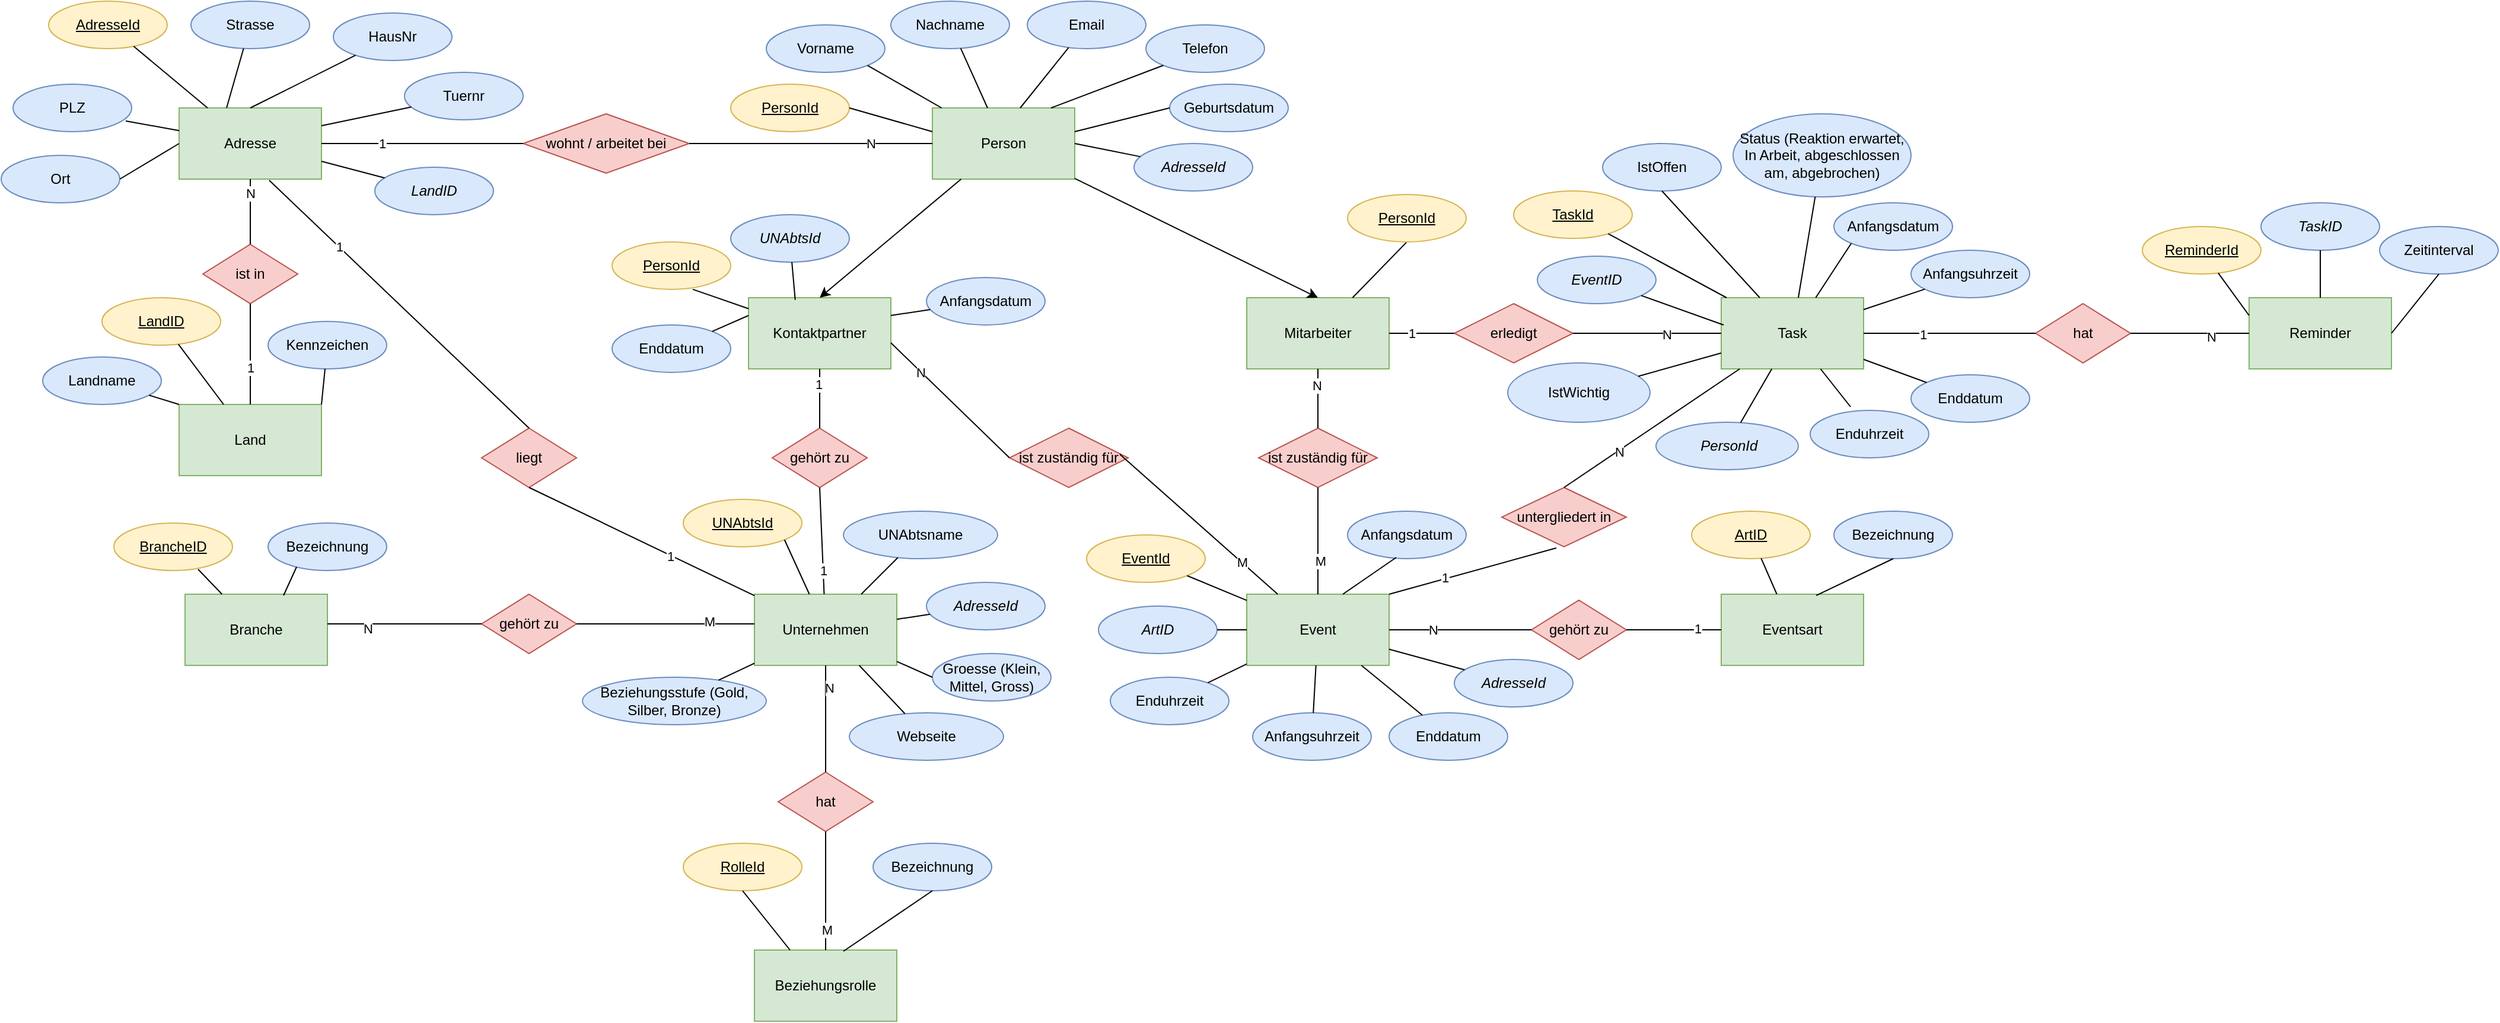 <mxfile version="17.1.3" type="github">
  <diagram id="R2lEEEUBdFMjLlhIrx00" name="Page-1">
    <mxGraphModel dx="3694" dy="1524" grid="1" gridSize="10" guides="1" tooltips="1" connect="1" arrows="1" fold="1" page="1" pageScale="1" pageWidth="850" pageHeight="1100" math="0" shadow="0" extFonts="Permanent Marker^https://fonts.googleapis.com/css?family=Permanent+Marker">
      <root>
        <mxCell id="0" />
        <mxCell id="1" parent="0" />
        <mxCell id="7nVZIDCWMMlRfdBkHSqP-1" value="Person" style="rounded=0;whiteSpace=wrap;html=1;fillColor=#d5e8d4;strokeColor=#82b366;" parent="1" vertex="1">
          <mxGeometry x="360" y="110" width="120" height="60" as="geometry" />
        </mxCell>
        <mxCell id="7nVZIDCWMMlRfdBkHSqP-2" value="Mitarbeiter" style="rounded=0;whiteSpace=wrap;html=1;fillColor=#d5e8d4;strokeColor=#82b366;" parent="1" vertex="1">
          <mxGeometry x="625" y="270" width="120" height="60" as="geometry" />
        </mxCell>
        <mxCell id="7nVZIDCWMMlRfdBkHSqP-3" value="Unternehmen" style="rounded=0;whiteSpace=wrap;html=1;fillColor=#d5e8d4;strokeColor=#82b366;" parent="1" vertex="1">
          <mxGeometry x="210" y="520" width="120" height="60" as="geometry" />
        </mxCell>
        <mxCell id="7nVZIDCWMMlRfdBkHSqP-4" value="Kontaktpartner" style="rounded=0;whiteSpace=wrap;html=1;fillColor=#d5e8d4;strokeColor=#82b366;" parent="1" vertex="1">
          <mxGeometry x="205" y="270" width="120" height="60" as="geometry" />
        </mxCell>
        <mxCell id="7nVZIDCWMMlRfdBkHSqP-6" value="Adresse" style="whiteSpace=wrap;html=1;fillColor=#d5e8d4;strokeColor=#82b366;" parent="1" vertex="1">
          <mxGeometry x="-275" y="110" width="120" height="60" as="geometry" />
        </mxCell>
        <mxCell id="7nVZIDCWMMlRfdBkHSqP-7" value="Land" style="whiteSpace=wrap;html=1;fillColor=#d5e8d4;strokeColor=#82b366;" parent="1" vertex="1">
          <mxGeometry x="-275" y="360" width="120" height="60" as="geometry" />
        </mxCell>
        <mxCell id="7nVZIDCWMMlRfdBkHSqP-8" value="Branche" style="whiteSpace=wrap;html=1;fillColor=#d5e8d4;strokeColor=#82b366;" parent="1" vertex="1">
          <mxGeometry x="-270" y="520" width="120" height="60" as="geometry" />
        </mxCell>
        <mxCell id="7nVZIDCWMMlRfdBkHSqP-10" value="Event" style="whiteSpace=wrap;html=1;fillColor=#d5e8d4;strokeColor=#82b366;" parent="1" vertex="1">
          <mxGeometry x="625" y="520" width="120" height="60" as="geometry" />
        </mxCell>
        <mxCell id="7nVZIDCWMMlRfdBkHSqP-11" value="Eventsart" style="whiteSpace=wrap;html=1;fillColor=#d5e8d4;strokeColor=#82b366;" parent="1" vertex="1">
          <mxGeometry x="1025" y="520" width="120" height="60" as="geometry" />
        </mxCell>
        <mxCell id="jdG1x0XjEvYxExtjP3In-1" value="&lt;u&gt;PersonId&lt;/u&gt;" style="ellipse;whiteSpace=wrap;html=1;fillColor=#fff2cc;strokeColor=#d6b656;" parent="1" vertex="1">
          <mxGeometry x="190" y="90" width="100" height="40" as="geometry" />
        </mxCell>
        <mxCell id="jdG1x0XjEvYxExtjP3In-2" value="Vorname" style="ellipse;whiteSpace=wrap;html=1;fillColor=#dae8fc;strokeColor=#6c8ebf;" parent="1" vertex="1">
          <mxGeometry x="220" y="40" width="100" height="40" as="geometry" />
        </mxCell>
        <mxCell id="jdG1x0XjEvYxExtjP3In-3" value="Nachname" style="ellipse;whiteSpace=wrap;html=1;fillColor=#dae8fc;strokeColor=#6c8ebf;" parent="1" vertex="1">
          <mxGeometry x="325" y="20" width="100" height="40" as="geometry" />
        </mxCell>
        <mxCell id="jdG1x0XjEvYxExtjP3In-6" value="&lt;u&gt;PersonId&lt;/u&gt;" style="ellipse;whiteSpace=wrap;html=1;fillColor=#fff2cc;strokeColor=#d6b656;" parent="1" vertex="1">
          <mxGeometry x="90" y="222.94" width="100" height="40" as="geometry" />
        </mxCell>
        <mxCell id="jdG1x0XjEvYxExtjP3In-7" value="Email" style="ellipse;whiteSpace=wrap;html=1;fillColor=#dae8fc;strokeColor=#6c8ebf;" parent="1" vertex="1">
          <mxGeometry x="440" y="20" width="100" height="40" as="geometry" />
        </mxCell>
        <mxCell id="jdG1x0XjEvYxExtjP3In-8" value="Telefon" style="ellipse;whiteSpace=wrap;html=1;fillColor=#dae8fc;strokeColor=#6c8ebf;" parent="1" vertex="1">
          <mxGeometry x="540" y="40" width="100" height="40" as="geometry" />
        </mxCell>
        <mxCell id="jdG1x0XjEvYxExtjP3In-9" value="Geburtsdatum" style="ellipse;whiteSpace=wrap;html=1;fillColor=#dae8fc;strokeColor=#6c8ebf;" parent="1" vertex="1">
          <mxGeometry x="560" y="90" width="100" height="40" as="geometry" />
        </mxCell>
        <mxCell id="jdG1x0XjEvYxExtjP3In-10" value="&lt;i&gt;AdresseId&lt;/i&gt;" style="ellipse;whiteSpace=wrap;html=1;fillColor=#dae8fc;strokeColor=#6c8ebf;" parent="1" vertex="1">
          <mxGeometry x="530" y="140" width="100" height="40" as="geometry" />
        </mxCell>
        <mxCell id="jdG1x0XjEvYxExtjP3In-12" value="" style="endArrow=none;html=1;rounded=0;exitX=1;exitY=0.5;exitDx=0;exitDy=0;" parent="1" source="jdG1x0XjEvYxExtjP3In-1" edge="1">
          <mxGeometry width="50" height="50" relative="1" as="geometry">
            <mxPoint x="800" y="420" as="sourcePoint" />
            <mxPoint x="360" y="130" as="targetPoint" />
          </mxGeometry>
        </mxCell>
        <mxCell id="jdG1x0XjEvYxExtjP3In-13" value="" style="endArrow=none;html=1;rounded=0;exitX=1;exitY=1;exitDx=0;exitDy=0;" parent="1" source="jdG1x0XjEvYxExtjP3In-2" target="7nVZIDCWMMlRfdBkHSqP-1" edge="1">
          <mxGeometry width="50" height="50" relative="1" as="geometry">
            <mxPoint x="300" y="120" as="sourcePoint" />
            <mxPoint x="370" y="140" as="targetPoint" />
          </mxGeometry>
        </mxCell>
        <mxCell id="jdG1x0XjEvYxExtjP3In-14" value="" style="endArrow=none;html=1;rounded=0;" parent="1" source="jdG1x0XjEvYxExtjP3In-3" target="7nVZIDCWMMlRfdBkHSqP-1" edge="1">
          <mxGeometry width="50" height="50" relative="1" as="geometry">
            <mxPoint x="310" y="130" as="sourcePoint" />
            <mxPoint x="380" y="150" as="targetPoint" />
          </mxGeometry>
        </mxCell>
        <mxCell id="jdG1x0XjEvYxExtjP3In-15" value="" style="endArrow=none;html=1;rounded=0;entryX=0.617;entryY=0;entryDx=0;entryDy=0;entryPerimeter=0;" parent="1" source="jdG1x0XjEvYxExtjP3In-7" target="7nVZIDCWMMlRfdBkHSqP-1" edge="1">
          <mxGeometry width="50" height="50" relative="1" as="geometry">
            <mxPoint x="320" y="140" as="sourcePoint" />
            <mxPoint x="430" y="120" as="targetPoint" />
          </mxGeometry>
        </mxCell>
        <mxCell id="jdG1x0XjEvYxExtjP3In-16" value="" style="endArrow=none;html=1;rounded=0;entryX=0;entryY=1;entryDx=0;entryDy=0;" parent="1" target="jdG1x0XjEvYxExtjP3In-8" edge="1">
          <mxGeometry width="50" height="50" relative="1" as="geometry">
            <mxPoint x="460" y="110" as="sourcePoint" />
            <mxPoint x="400" y="170" as="targetPoint" />
          </mxGeometry>
        </mxCell>
        <mxCell id="jdG1x0XjEvYxExtjP3In-17" value="" style="endArrow=none;html=1;rounded=0;entryX=0;entryY=0.5;entryDx=0;entryDy=0;" parent="1" target="jdG1x0XjEvYxExtjP3In-9" edge="1">
          <mxGeometry width="50" height="50" relative="1" as="geometry">
            <mxPoint x="480" y="130" as="sourcePoint" />
            <mxPoint x="410" y="180" as="targetPoint" />
          </mxGeometry>
        </mxCell>
        <mxCell id="jdG1x0XjEvYxExtjP3In-18" value="&lt;u&gt;AdresseId&lt;/u&gt;" style="ellipse;whiteSpace=wrap;html=1;fillColor=#fff2cc;strokeColor=#d6b656;" parent="1" vertex="1">
          <mxGeometry x="-385" y="20" width="100" height="40" as="geometry" />
        </mxCell>
        <mxCell id="jdG1x0XjEvYxExtjP3In-19" value="Strasse" style="ellipse;whiteSpace=wrap;html=1;fillColor=#dae8fc;strokeColor=#6c8ebf;" parent="1" vertex="1">
          <mxGeometry x="-265" y="20" width="100" height="40" as="geometry" />
        </mxCell>
        <mxCell id="jdG1x0XjEvYxExtjP3In-20" value="HausNr" style="ellipse;whiteSpace=wrap;html=1;fillColor=#dae8fc;strokeColor=#6c8ebf;" parent="1" vertex="1">
          <mxGeometry x="-145" y="30" width="100" height="40" as="geometry" />
        </mxCell>
        <mxCell id="jdG1x0XjEvYxExtjP3In-21" value="Tuernr" style="ellipse;whiteSpace=wrap;html=1;fillColor=#dae8fc;strokeColor=#6c8ebf;" parent="1" vertex="1">
          <mxGeometry x="-85" y="80" width="100" height="40" as="geometry" />
        </mxCell>
        <mxCell id="jdG1x0XjEvYxExtjP3In-22" value="PLZ" style="ellipse;whiteSpace=wrap;html=1;fillColor=#dae8fc;strokeColor=#6c8ebf;" parent="1" vertex="1">
          <mxGeometry x="-415" y="90" width="100" height="40" as="geometry" />
        </mxCell>
        <mxCell id="jdG1x0XjEvYxExtjP3In-23" value="Ort" style="ellipse;whiteSpace=wrap;html=1;fillColor=#dae8fc;strokeColor=#6c8ebf;" parent="1" vertex="1">
          <mxGeometry x="-425" y="150" width="100" height="40" as="geometry" />
        </mxCell>
        <mxCell id="jdG1x0XjEvYxExtjP3In-24" value="&lt;i&gt;LandID&lt;/i&gt;" style="ellipse;whiteSpace=wrap;html=1;fillColor=#dae8fc;strokeColor=#6c8ebf;" parent="1" vertex="1">
          <mxGeometry x="-110" y="160" width="100" height="40" as="geometry" />
        </mxCell>
        <mxCell id="jdG1x0XjEvYxExtjP3In-28" value="" style="endArrow=none;html=1;rounded=0;" parent="1" source="7nVZIDCWMMlRfdBkHSqP-6" target="jdG1x0XjEvYxExtjP3In-18" edge="1">
          <mxGeometry width="50" height="50" relative="1" as="geometry">
            <mxPoint x="-635" y="140" as="sourcePoint" />
            <mxPoint x="-525" y="120" as="targetPoint" />
          </mxGeometry>
        </mxCell>
        <mxCell id="jdG1x0XjEvYxExtjP3In-29" value="" style="endArrow=none;html=1;rounded=0;" parent="1" target="jdG1x0XjEvYxExtjP3In-19" edge="1">
          <mxGeometry width="50" height="50" relative="1" as="geometry">
            <mxPoint x="-235" y="110" as="sourcePoint" />
            <mxPoint x="-303.363" y="68.03" as="targetPoint" />
          </mxGeometry>
        </mxCell>
        <mxCell id="jdG1x0XjEvYxExtjP3In-30" value="" style="endArrow=none;html=1;rounded=0;exitX=0.5;exitY=0;exitDx=0;exitDy=0;" parent="1" source="7nVZIDCWMMlRfdBkHSqP-6" target="jdG1x0XjEvYxExtjP3In-20" edge="1">
          <mxGeometry width="50" height="50" relative="1" as="geometry">
            <mxPoint x="-231" y="130" as="sourcePoint" />
            <mxPoint x="-293.363" y="78.03" as="targetPoint" />
          </mxGeometry>
        </mxCell>
        <mxCell id="jdG1x0XjEvYxExtjP3In-31" value="" style="endArrow=none;html=1;rounded=0;exitX=1;exitY=0.25;exitDx=0;exitDy=0;" parent="1" source="7nVZIDCWMMlRfdBkHSqP-6" target="jdG1x0XjEvYxExtjP3In-21" edge="1">
          <mxGeometry width="50" height="50" relative="1" as="geometry">
            <mxPoint x="-221" y="140" as="sourcePoint" />
            <mxPoint x="-283.363" y="88.03" as="targetPoint" />
          </mxGeometry>
        </mxCell>
        <mxCell id="jdG1x0XjEvYxExtjP3In-32" value="" style="endArrow=none;html=1;rounded=0;entryX=1;entryY=0.75;entryDx=0;entryDy=0;" parent="1" source="jdG1x0XjEvYxExtjP3In-24" target="7nVZIDCWMMlRfdBkHSqP-6" edge="1">
          <mxGeometry width="50" height="50" relative="1" as="geometry">
            <mxPoint x="-211" y="150" as="sourcePoint" />
            <mxPoint x="-273.363" y="98.03" as="targetPoint" />
          </mxGeometry>
        </mxCell>
        <mxCell id="jdG1x0XjEvYxExtjP3In-33" value="" style="endArrow=none;html=1;rounded=0;exitX=0.95;exitY=0.775;exitDx=0;exitDy=0;exitPerimeter=0;" parent="1" source="jdG1x0XjEvYxExtjP3In-22" target="7nVZIDCWMMlRfdBkHSqP-6" edge="1">
          <mxGeometry width="50" height="50" relative="1" as="geometry">
            <mxPoint x="-201" y="160" as="sourcePoint" />
            <mxPoint x="-263.363" y="108.03" as="targetPoint" />
          </mxGeometry>
        </mxCell>
        <mxCell id="jdG1x0XjEvYxExtjP3In-34" value="" style="endArrow=none;html=1;rounded=0;exitX=1;exitY=0.5;exitDx=0;exitDy=0;entryX=0;entryY=0.5;entryDx=0;entryDy=0;" parent="1" source="jdG1x0XjEvYxExtjP3In-23" target="7nVZIDCWMMlRfdBkHSqP-6" edge="1">
          <mxGeometry width="50" height="50" relative="1" as="geometry">
            <mxPoint x="-191" y="170" as="sourcePoint" />
            <mxPoint x="-253.363" y="118.03" as="targetPoint" />
          </mxGeometry>
        </mxCell>
        <mxCell id="jdG1x0XjEvYxExtjP3In-37" value="" style="endArrow=none;html=1;rounded=0;entryX=0.5;entryY=1;entryDx=0;entryDy=0;" parent="1" source="7nVZIDCWMMlRfdBkHSqP-2" edge="1" target="jdG1x0XjEvYxExtjP3In-76">
          <mxGeometry width="50" height="50" relative="1" as="geometry">
            <mxPoint x="765" y="300" as="sourcePoint" />
            <mxPoint x="740.355" y="214.142" as="targetPoint" />
          </mxGeometry>
        </mxCell>
        <mxCell id="jdG1x0XjEvYxExtjP3In-38" value="" style="endArrow=none;html=1;rounded=0;entryX=0.68;entryY=1;entryDx=0;entryDy=0;entryPerimeter=0;" parent="1" source="7nVZIDCWMMlRfdBkHSqP-4" target="jdG1x0XjEvYxExtjP3In-6" edge="1">
          <mxGeometry width="50" height="50" relative="1" as="geometry">
            <mxPoint x="265" y="308.92" as="sourcePoint" />
            <mxPoint x="202.637" y="256.95" as="targetPoint" />
            <Array as="points" />
          </mxGeometry>
        </mxCell>
        <mxCell id="jdG1x0XjEvYxExtjP3In-39" value="" style="endArrow=none;html=1;rounded=0;exitX=1;exitY=0.5;exitDx=0;exitDy=0;" parent="1" source="7nVZIDCWMMlRfdBkHSqP-1" target="jdG1x0XjEvYxExtjP3In-10" edge="1">
          <mxGeometry width="50" height="50" relative="1" as="geometry">
            <mxPoint x="671.18" y="290" as="sourcePoint" />
            <mxPoint x="608.817" y="238.03" as="targetPoint" />
          </mxGeometry>
        </mxCell>
        <mxCell id="jdG1x0XjEvYxExtjP3In-40" value="&lt;u&gt;LandID&lt;/u&gt;" style="ellipse;whiteSpace=wrap;html=1;fillColor=#fff2cc;strokeColor=#d6b656;" parent="1" vertex="1">
          <mxGeometry x="-340" y="270" width="100" height="40" as="geometry" />
        </mxCell>
        <mxCell id="jdG1x0XjEvYxExtjP3In-41" value="Landname" style="ellipse;whiteSpace=wrap;html=1;fillColor=#dae8fc;strokeColor=#6c8ebf;" parent="1" vertex="1">
          <mxGeometry x="-390" y="320" width="100" height="40" as="geometry" />
        </mxCell>
        <mxCell id="jdG1x0XjEvYxExtjP3In-42" value="Kennzeichen" style="ellipse;whiteSpace=wrap;html=1;fillColor=#dae8fc;strokeColor=#6c8ebf;" parent="1" vertex="1">
          <mxGeometry x="-200" y="290" width="100" height="40" as="geometry" />
        </mxCell>
        <mxCell id="jdG1x0XjEvYxExtjP3In-43" value="&lt;u&gt;BrancheID&lt;/u&gt;" style="ellipse;whiteSpace=wrap;html=1;fillColor=#fff2cc;strokeColor=#d6b656;" parent="1" vertex="1">
          <mxGeometry x="-330" y="460" width="100" height="40" as="geometry" />
        </mxCell>
        <mxCell id="jdG1x0XjEvYxExtjP3In-44" value="Bezeichnung" style="ellipse;whiteSpace=wrap;html=1;fillColor=#dae8fc;strokeColor=#6c8ebf;" parent="1" vertex="1">
          <mxGeometry x="-200" y="460" width="100" height="40" as="geometry" />
        </mxCell>
        <mxCell id="jdG1x0XjEvYxExtjP3In-45" value="&lt;u&gt;ArtID&lt;/u&gt;" style="ellipse;whiteSpace=wrap;html=1;fillColor=#fff2cc;strokeColor=#d6b656;" parent="1" vertex="1">
          <mxGeometry x="1000" y="450" width="100" height="40" as="geometry" />
        </mxCell>
        <mxCell id="jdG1x0XjEvYxExtjP3In-50" value="" style="endArrow=classic;html=1;rounded=0;entryX=0.5;entryY=0;entryDx=0;entryDy=0;" parent="1" source="7nVZIDCWMMlRfdBkHSqP-1" target="7nVZIDCWMMlRfdBkHSqP-2" edge="1">
          <mxGeometry width="50" height="50" relative="1" as="geometry">
            <mxPoint x="400" y="240" as="sourcePoint" />
            <mxPoint x="450" y="190" as="targetPoint" />
          </mxGeometry>
        </mxCell>
        <mxCell id="jdG1x0XjEvYxExtjP3In-51" value="" style="endArrow=classic;html=1;rounded=0;entryX=0.5;entryY=0;entryDx=0;entryDy=0;" parent="1" source="7nVZIDCWMMlRfdBkHSqP-1" target="7nVZIDCWMMlRfdBkHSqP-4" edge="1">
          <mxGeometry width="50" height="50" relative="1" as="geometry">
            <mxPoint x="800" y="420" as="sourcePoint" />
            <mxPoint x="850" y="370" as="targetPoint" />
          </mxGeometry>
        </mxCell>
        <mxCell id="jdG1x0XjEvYxExtjP3In-54" value="" style="endArrow=none;html=1;rounded=0;entryX=0.71;entryY=0.975;entryDx=0;entryDy=0;entryPerimeter=0;" parent="1" source="7nVZIDCWMMlRfdBkHSqP-8" target="jdG1x0XjEvYxExtjP3In-43" edge="1">
          <mxGeometry width="50" height="50" relative="1" as="geometry">
            <mxPoint x="-810" y="270" as="sourcePoint" />
            <mxPoint x="-700" y="250" as="targetPoint" />
          </mxGeometry>
        </mxCell>
        <mxCell id="jdG1x0XjEvYxExtjP3In-55" value="" style="endArrow=none;html=1;rounded=0;entryX=0.24;entryY=0.925;entryDx=0;entryDy=0;exitX=0.692;exitY=0.017;exitDx=0;exitDy=0;exitPerimeter=0;entryPerimeter=0;" parent="1" source="7nVZIDCWMMlRfdBkHSqP-8" target="jdG1x0XjEvYxExtjP3In-44" edge="1">
          <mxGeometry width="50" height="50" relative="1" as="geometry">
            <mxPoint x="-800" y="280" as="sourcePoint" />
            <mxPoint x="-690" y="260" as="targetPoint" />
          </mxGeometry>
        </mxCell>
        <mxCell id="jdG1x0XjEvYxExtjP3In-56" value="" style="endArrow=none;html=1;rounded=0;" parent="1" source="7nVZIDCWMMlRfdBkHSqP-7" target="jdG1x0XjEvYxExtjP3In-40" edge="1">
          <mxGeometry width="50" height="50" relative="1" as="geometry">
            <mxPoint x="-630" y="-55" as="sourcePoint" />
            <mxPoint x="-520" y="-75" as="targetPoint" />
          </mxGeometry>
        </mxCell>
        <mxCell id="jdG1x0XjEvYxExtjP3In-58" value="" style="endArrow=none;html=1;rounded=0;exitX=0;exitY=0;exitDx=0;exitDy=0;" parent="1" source="7nVZIDCWMMlRfdBkHSqP-7" target="jdG1x0XjEvYxExtjP3In-41" edge="1">
          <mxGeometry width="50" height="50" relative="1" as="geometry">
            <mxPoint x="-257.143" y="375" as="sourcePoint" />
            <mxPoint x="-293.391" y="351.933" as="targetPoint" />
          </mxGeometry>
        </mxCell>
        <mxCell id="jdG1x0XjEvYxExtjP3In-59" value="" style="endArrow=none;html=1;rounded=0;exitX=1;exitY=0;exitDx=0;exitDy=0;" parent="1" source="7nVZIDCWMMlRfdBkHSqP-7" target="jdG1x0XjEvYxExtjP3In-42" edge="1">
          <mxGeometry width="50" height="50" relative="1" as="geometry">
            <mxPoint x="-247.143" y="385" as="sourcePoint" />
            <mxPoint x="-283.391" y="361.933" as="targetPoint" />
          </mxGeometry>
        </mxCell>
        <mxCell id="jdG1x0XjEvYxExtjP3In-60" value="Bezeichnung" style="ellipse;whiteSpace=wrap;html=1;fillColor=#dae8fc;strokeColor=#6c8ebf;" parent="1" vertex="1">
          <mxGeometry x="1120" y="450" width="100" height="40" as="geometry" />
        </mxCell>
        <mxCell id="jdG1x0XjEvYxExtjP3In-61" value="&lt;u&gt;EventId&lt;/u&gt;" style="ellipse;whiteSpace=wrap;html=1;fillColor=#fff2cc;strokeColor=#d6b656;" parent="1" vertex="1">
          <mxGeometry x="490" y="470" width="100" height="40" as="geometry" />
        </mxCell>
        <mxCell id="jdG1x0XjEvYxExtjP3In-63" value="&lt;i&gt;ArtID&lt;/i&gt;" style="ellipse;whiteSpace=wrap;html=1;fillColor=#dae8fc;strokeColor=#6c8ebf;" parent="1" vertex="1">
          <mxGeometry x="500" y="530" width="100" height="40" as="geometry" />
        </mxCell>
        <mxCell id="jdG1x0XjEvYxExtjP3In-64" value="Anfangsdatum" style="ellipse;whiteSpace=wrap;html=1;fillColor=#dae8fc;strokeColor=#6c8ebf;" parent="1" vertex="1">
          <mxGeometry x="710" y="450" width="100" height="40" as="geometry" />
        </mxCell>
        <mxCell id="jdG1x0XjEvYxExtjP3In-65" value="Anfangsuhrzeit" style="ellipse;whiteSpace=wrap;html=1;fillColor=#dae8fc;strokeColor=#6c8ebf;" parent="1" vertex="1">
          <mxGeometry x="630" y="620" width="100" height="40" as="geometry" />
        </mxCell>
        <mxCell id="jdG1x0XjEvYxExtjP3In-66" value="Enddatum" style="ellipse;whiteSpace=wrap;html=1;fillColor=#dae8fc;strokeColor=#6c8ebf;" parent="1" vertex="1">
          <mxGeometry x="745" y="620" width="100" height="40" as="geometry" />
        </mxCell>
        <mxCell id="jdG1x0XjEvYxExtjP3In-67" value="Enduhrzeit" style="ellipse;whiteSpace=wrap;html=1;fillColor=#dae8fc;strokeColor=#6c8ebf;" parent="1" vertex="1">
          <mxGeometry x="510" y="590" width="100" height="40" as="geometry" />
        </mxCell>
        <mxCell id="jdG1x0XjEvYxExtjP3In-68" value="" style="endArrow=none;html=1;rounded=0;" parent="1" source="7nVZIDCWMMlRfdBkHSqP-10" target="jdG1x0XjEvYxExtjP3In-61" edge="1">
          <mxGeometry width="50" height="50" relative="1" as="geometry">
            <mxPoint x="300" y="640" as="sourcePoint" />
            <mxPoint x="210" y="610" as="targetPoint" />
          </mxGeometry>
        </mxCell>
        <mxCell id="jdG1x0XjEvYxExtjP3In-69" value="" style="endArrow=none;html=1;rounded=0;" parent="1" source="7nVZIDCWMMlRfdBkHSqP-10" target="jdG1x0XjEvYxExtjP3In-63" edge="1">
          <mxGeometry width="50" height="50" relative="1" as="geometry">
            <mxPoint x="670" y="560" as="sourcePoint" />
            <mxPoint x="597.735" y="516.641" as="targetPoint" />
          </mxGeometry>
        </mxCell>
        <mxCell id="jdG1x0XjEvYxExtjP3In-70" value="" style="endArrow=none;html=1;rounded=0;exitX=0.675;exitY=0;exitDx=0;exitDy=0;entryX=0.41;entryY=0.975;entryDx=0;entryDy=0;entryPerimeter=0;exitPerimeter=0;" parent="1" source="7nVZIDCWMMlRfdBkHSqP-10" target="jdG1x0XjEvYxExtjP3In-64" edge="1">
          <mxGeometry width="50" height="50" relative="1" as="geometry">
            <mxPoint x="680" y="570" as="sourcePoint" />
            <mxPoint x="607.735" y="526.641" as="targetPoint" />
          </mxGeometry>
        </mxCell>
        <mxCell id="jdG1x0XjEvYxExtjP3In-71" value="" style="endArrow=none;html=1;rounded=0;" parent="1" source="7nVZIDCWMMlRfdBkHSqP-10" target="jdG1x0XjEvYxExtjP3In-65" edge="1">
          <mxGeometry width="50" height="50" relative="1" as="geometry">
            <mxPoint x="690" y="580" as="sourcePoint" />
            <mxPoint x="617.735" y="536.641" as="targetPoint" />
          </mxGeometry>
        </mxCell>
        <mxCell id="jdG1x0XjEvYxExtjP3In-72" value="" style="endArrow=none;html=1;rounded=0;" parent="1" source="7nVZIDCWMMlRfdBkHSqP-10" target="jdG1x0XjEvYxExtjP3In-66" edge="1">
          <mxGeometry width="50" height="50" relative="1" as="geometry">
            <mxPoint x="700" y="590" as="sourcePoint" />
            <mxPoint x="627.735" y="546.641" as="targetPoint" />
          </mxGeometry>
        </mxCell>
        <mxCell id="jdG1x0XjEvYxExtjP3In-73" value="" style="endArrow=none;html=1;rounded=0;" parent="1" source="jdG1x0XjEvYxExtjP3In-67" target="7nVZIDCWMMlRfdBkHSqP-10" edge="1">
          <mxGeometry width="50" height="50" relative="1" as="geometry">
            <mxPoint x="710" y="600" as="sourcePoint" />
            <mxPoint x="637.735" y="556.641" as="targetPoint" />
          </mxGeometry>
        </mxCell>
        <mxCell id="jdG1x0XjEvYxExtjP3In-74" value="" style="endArrow=none;html=1;rounded=0;" parent="1" source="7nVZIDCWMMlRfdBkHSqP-11" target="jdG1x0XjEvYxExtjP3In-45" edge="1">
          <mxGeometry width="50" height="50" relative="1" as="geometry">
            <mxPoint x="1140" y="450" as="sourcePoint" />
            <mxPoint x="1067.735" y="406.641" as="targetPoint" />
          </mxGeometry>
        </mxCell>
        <mxCell id="jdG1x0XjEvYxExtjP3In-75" value="" style="endArrow=none;html=1;rounded=0;exitX=0.667;exitY=0.017;exitDx=0;exitDy=0;entryX=0.5;entryY=1;entryDx=0;entryDy=0;exitPerimeter=0;" parent="1" source="7nVZIDCWMMlRfdBkHSqP-11" target="jdG1x0XjEvYxExtjP3In-60" edge="1">
          <mxGeometry width="50" height="50" relative="1" as="geometry">
            <mxPoint x="1150" y="460" as="sourcePoint" />
            <mxPoint x="1077.735" y="416.641" as="targetPoint" />
          </mxGeometry>
        </mxCell>
        <mxCell id="jdG1x0XjEvYxExtjP3In-76" value="&lt;u&gt;PersonId&lt;/u&gt;" style="ellipse;whiteSpace=wrap;html=1;fillColor=#fff2cc;strokeColor=#d6b656;" parent="1" vertex="1">
          <mxGeometry x="710" y="182.94" width="100" height="40" as="geometry" />
        </mxCell>
        <mxCell id="jdG1x0XjEvYxExtjP3In-77" value="&lt;u&gt;UNAbtsId&lt;/u&gt;" style="ellipse;whiteSpace=wrap;html=1;fillColor=#fff2cc;strokeColor=#d6b656;" parent="1" vertex="1">
          <mxGeometry x="150" y="440" width="100" height="40" as="geometry" />
        </mxCell>
        <mxCell id="jdG1x0XjEvYxExtjP3In-78" value="UNAbtsname" style="ellipse;whiteSpace=wrap;html=1;fillColor=#dae8fc;strokeColor=#6c8ebf;" parent="1" vertex="1">
          <mxGeometry x="285" y="450" width="130" height="40" as="geometry" />
        </mxCell>
        <mxCell id="jdG1x0XjEvYxExtjP3In-79" value="&lt;i&gt;AdresseId&lt;/i&gt;" style="ellipse;whiteSpace=wrap;html=1;fillColor=#dae8fc;strokeColor=#6c8ebf;" parent="1" vertex="1">
          <mxGeometry x="355" y="510" width="100" height="40" as="geometry" />
        </mxCell>
        <mxCell id="jdG1x0XjEvYxExtjP3In-87" value="Groesse (Klein, Mittel, Gross)" style="ellipse;whiteSpace=wrap;html=1;fillColor=#dae8fc;strokeColor=#6c8ebf;" parent="1" vertex="1">
          <mxGeometry x="360" y="570" width="100" height="40" as="geometry" />
        </mxCell>
        <mxCell id="9ICLknt_P9Ek3P3PDMJX-2" value="Beziehungsrolle" style="whiteSpace=wrap;html=1;fillColor=#d5e8d4;strokeColor=#82b366;" vertex="1" parent="1">
          <mxGeometry x="210" y="820" width="120" height="60" as="geometry" />
        </mxCell>
        <mxCell id="9ICLknt_P9Ek3P3PDMJX-3" value="&lt;u&gt;RolleId&lt;/u&gt;" style="ellipse;whiteSpace=wrap;html=1;fillColor=#fff2cc;strokeColor=#d6b656;" vertex="1" parent="1">
          <mxGeometry x="150" y="730" width="100" height="40" as="geometry" />
        </mxCell>
        <mxCell id="9ICLknt_P9Ek3P3PDMJX-4" value="Bezeichnung" style="ellipse;whiteSpace=wrap;html=1;fillColor=#dae8fc;strokeColor=#6c8ebf;" vertex="1" parent="1">
          <mxGeometry x="310" y="730" width="100" height="40" as="geometry" />
        </mxCell>
        <mxCell id="9ICLknt_P9Ek3P3PDMJX-5" value="" style="endArrow=none;html=1;rounded=0;entryX=0.5;entryY=1;entryDx=0;entryDy=0;exitX=0.25;exitY=0;exitDx=0;exitDy=0;" edge="1" parent="1" source="9ICLknt_P9Ek3P3PDMJX-2" target="9ICLknt_P9Ek3P3PDMJX-3">
          <mxGeometry width="50" height="50" relative="1" as="geometry">
            <mxPoint x="372.857" y="710" as="sourcePoint" />
            <mxPoint x="336.609" y="686.933" as="targetPoint" />
          </mxGeometry>
        </mxCell>
        <mxCell id="9ICLknt_P9Ek3P3PDMJX-6" value="" style="endArrow=none;html=1;rounded=0;entryX=0.5;entryY=1;entryDx=0;entryDy=0;exitX=0.625;exitY=0.017;exitDx=0;exitDy=0;exitPerimeter=0;" edge="1" parent="1" source="9ICLknt_P9Ek3P3PDMJX-2" target="9ICLknt_P9Ek3P3PDMJX-4">
          <mxGeometry width="50" height="50" relative="1" as="geometry">
            <mxPoint x="250" y="890" as="sourcePoint" />
            <mxPoint x="200" y="870" as="targetPoint" />
          </mxGeometry>
        </mxCell>
        <mxCell id="9ICLknt_P9Ek3P3PDMJX-8" value="hat" style="rhombus;whiteSpace=wrap;html=1;fillColor=#f8cecc;strokeColor=#b85450;rounded=0;" vertex="1" parent="1">
          <mxGeometry x="230" y="670" width="80" height="50" as="geometry" />
        </mxCell>
        <mxCell id="9ICLknt_P9Ek3P3PDMJX-11" value="" style="endArrow=none;html=1;rounded=0;entryX=0;entryY=0.5;entryDx=0;entryDy=0;" edge="1" parent="1" source="7nVZIDCWMMlRfdBkHSqP-3" target="jdG1x0XjEvYxExtjP3In-87">
          <mxGeometry width="50" height="50" relative="1" as="geometry">
            <mxPoint x="180" y="890" as="sourcePoint" />
            <mxPoint x="130" y="870" as="targetPoint" />
          </mxGeometry>
        </mxCell>
        <mxCell id="9ICLknt_P9Ek3P3PDMJX-12" value="" style="endArrow=none;html=1;rounded=0;entryX=1;entryY=1;entryDx=0;entryDy=0;" edge="1" parent="1" source="7nVZIDCWMMlRfdBkHSqP-3" target="jdG1x0XjEvYxExtjP3In-77">
          <mxGeometry width="50" height="50" relative="1" as="geometry">
            <mxPoint x="260" y="552" as="sourcePoint" />
            <mxPoint x="220" y="540" as="targetPoint" />
          </mxGeometry>
        </mxCell>
        <mxCell id="9ICLknt_P9Ek3P3PDMJX-13" value="" style="endArrow=none;html=1;rounded=0;" edge="1" parent="1" source="7nVZIDCWMMlRfdBkHSqP-3" target="jdG1x0XjEvYxExtjP3In-78">
          <mxGeometry width="50" height="50" relative="1" as="geometry">
            <mxPoint x="270" y="562" as="sourcePoint" />
            <mxPoint x="230" y="550" as="targetPoint" />
          </mxGeometry>
        </mxCell>
        <mxCell id="9ICLknt_P9Ek3P3PDMJX-15" value="" style="endArrow=none;html=1;rounded=0;" edge="1" parent="1" source="jdG1x0XjEvYxExtjP3In-79" target="7nVZIDCWMMlRfdBkHSqP-3">
          <mxGeometry width="50" height="50" relative="1" as="geometry">
            <mxPoint x="280" y="572" as="sourcePoint" />
            <mxPoint x="240" y="560" as="targetPoint" />
          </mxGeometry>
        </mxCell>
        <mxCell id="9ICLknt_P9Ek3P3PDMJX-16" value="" style="endArrow=none;html=1;rounded=0;exitX=0.5;exitY=0;exitDx=0;exitDy=0;" edge="1" parent="1" source="9ICLknt_P9Ek3P3PDMJX-8" target="7nVZIDCWMMlRfdBkHSqP-3">
          <mxGeometry width="50" height="50" relative="1" as="geometry">
            <mxPoint x="610" y="720" as="sourcePoint" />
            <mxPoint x="660" y="670" as="targetPoint" />
          </mxGeometry>
        </mxCell>
        <mxCell id="9ICLknt_P9Ek3P3PDMJX-18" value="N" style="edgeLabel;html=1;align=center;verticalAlign=middle;resizable=0;points=[];" vertex="1" connectable="0" parent="9ICLknt_P9Ek3P3PDMJX-16">
          <mxGeometry x="0.59" y="-3" relative="1" as="geometry">
            <mxPoint as="offset" />
          </mxGeometry>
        </mxCell>
        <mxCell id="9ICLknt_P9Ek3P3PDMJX-17" value="" style="endArrow=none;html=1;rounded=0;entryX=0.5;entryY=1;entryDx=0;entryDy=0;exitX=0.5;exitY=0;exitDx=0;exitDy=0;" edge="1" parent="1" source="9ICLknt_P9Ek3P3PDMJX-2" target="9ICLknt_P9Ek3P3PDMJX-8">
          <mxGeometry width="50" height="50" relative="1" as="geometry">
            <mxPoint x="370" y="592" as="sourcePoint" />
            <mxPoint x="330" y="580" as="targetPoint" />
          </mxGeometry>
        </mxCell>
        <mxCell id="9ICLknt_P9Ek3P3PDMJX-19" value="M" style="edgeLabel;html=1;align=center;verticalAlign=middle;resizable=0;points=[];" vertex="1" connectable="0" parent="9ICLknt_P9Ek3P3PDMJX-17">
          <mxGeometry x="-0.649" y="-1" relative="1" as="geometry">
            <mxPoint as="offset" />
          </mxGeometry>
        </mxCell>
        <mxCell id="9ICLknt_P9Ek3P3PDMJX-20" value="&lt;i&gt;UNAbtsId&lt;/i&gt;" style="ellipse;whiteSpace=wrap;html=1;fillColor=#dae8fc;strokeColor=#6c8ebf;" vertex="1" parent="1">
          <mxGeometry x="190" y="200" width="100" height="40" as="geometry" />
        </mxCell>
        <mxCell id="9ICLknt_P9Ek3P3PDMJX-21" value="Anfangsdatum" style="ellipse;whiteSpace=wrap;html=1;fillColor=#dae8fc;strokeColor=#6c8ebf;" vertex="1" parent="1">
          <mxGeometry x="355" y="252.94" width="100" height="40" as="geometry" />
        </mxCell>
        <mxCell id="9ICLknt_P9Ek3P3PDMJX-22" value="Enddatum" style="ellipse;whiteSpace=wrap;html=1;fillColor=#dae8fc;strokeColor=#6c8ebf;" vertex="1" parent="1">
          <mxGeometry x="90" y="292.94" width="100" height="40" as="geometry" />
        </mxCell>
        <mxCell id="9ICLknt_P9Ek3P3PDMJX-23" value="" style="endArrow=none;html=1;rounded=0;exitX=0;exitY=0.25;exitDx=0;exitDy=0;" edge="1" parent="1" source="7nVZIDCWMMlRfdBkHSqP-4" target="9ICLknt_P9Ek3P3PDMJX-22">
          <mxGeometry width="50" height="50" relative="1" as="geometry">
            <mxPoint x="215" y="294.903" as="sourcePoint" />
            <mxPoint x="168" y="272.94" as="targetPoint" />
            <Array as="points" />
          </mxGeometry>
        </mxCell>
        <mxCell id="9ICLknt_P9Ek3P3PDMJX-24" value="" style="endArrow=none;html=1;rounded=0;exitX=0.328;exitY=0.03;exitDx=0;exitDy=0;exitPerimeter=0;" edge="1" parent="1" source="7nVZIDCWMMlRfdBkHSqP-4" target="9ICLknt_P9Ek3P3PDMJX-20">
          <mxGeometry width="50" height="50" relative="1" as="geometry">
            <mxPoint x="250" y="280" as="sourcePoint" />
            <mxPoint x="178" y="282.94" as="targetPoint" />
            <Array as="points" />
          </mxGeometry>
        </mxCell>
        <mxCell id="9ICLknt_P9Ek3P3PDMJX-25" value="" style="endArrow=none;html=1;rounded=0;exitX=1;exitY=0.25;exitDx=0;exitDy=0;" edge="1" parent="1" source="7nVZIDCWMMlRfdBkHSqP-4" target="9ICLknt_P9Ek3P3PDMJX-21">
          <mxGeometry width="50" height="50" relative="1" as="geometry">
            <mxPoint x="235" y="314.903" as="sourcePoint" />
            <mxPoint x="188" y="292.94" as="targetPoint" />
            <Array as="points" />
          </mxGeometry>
        </mxCell>
        <mxCell id="9ICLknt_P9Ek3P3PDMJX-26" value="gehört zu" style="rhombus;whiteSpace=wrap;html=1;fillColor=#f8cecc;strokeColor=#b85450;rounded=0;" vertex="1" parent="1">
          <mxGeometry x="225" y="380" width="80" height="50" as="geometry" />
        </mxCell>
        <mxCell id="9ICLknt_P9Ek3P3PDMJX-27" value="Task" style="whiteSpace=wrap;html=1;fillColor=#d5e8d4;strokeColor=#82b366;" vertex="1" parent="1">
          <mxGeometry x="1025" y="270" width="120" height="60" as="geometry" />
        </mxCell>
        <mxCell id="9ICLknt_P9Ek3P3PDMJX-28" value="&lt;u&gt;TaskId&lt;/u&gt;" style="ellipse;whiteSpace=wrap;html=1;fillColor=#fff2cc;strokeColor=#d6b656;" vertex="1" parent="1">
          <mxGeometry x="850" y="180" width="100" height="40" as="geometry" />
        </mxCell>
        <mxCell id="9ICLknt_P9Ek3P3PDMJX-29" value="IstWichtig" style="ellipse;whiteSpace=wrap;html=1;fillColor=#dae8fc;strokeColor=#6c8ebf;" vertex="1" parent="1">
          <mxGeometry x="845" y="325" width="120" height="50" as="geometry" />
        </mxCell>
        <mxCell id="9ICLknt_P9Ek3P3PDMJX-30" value="Anfangsdatum" style="ellipse;whiteSpace=wrap;html=1;fillColor=#dae8fc;strokeColor=#6c8ebf;" vertex="1" parent="1">
          <mxGeometry x="1120" y="190" width="100" height="40" as="geometry" />
        </mxCell>
        <mxCell id="9ICLknt_P9Ek3P3PDMJX-31" value="Anfangsuhrzeit" style="ellipse;whiteSpace=wrap;html=1;fillColor=#dae8fc;strokeColor=#6c8ebf;" vertex="1" parent="1">
          <mxGeometry x="1185" y="230" width="100" height="40" as="geometry" />
        </mxCell>
        <mxCell id="9ICLknt_P9Ek3P3PDMJX-32" value="Enddatum" style="ellipse;whiteSpace=wrap;html=1;fillColor=#dae8fc;strokeColor=#6c8ebf;" vertex="1" parent="1">
          <mxGeometry x="1185" y="335" width="100" height="40" as="geometry" />
        </mxCell>
        <mxCell id="9ICLknt_P9Ek3P3PDMJX-33" value="Enduhrzeit" style="ellipse;whiteSpace=wrap;html=1;fillColor=#dae8fc;strokeColor=#6c8ebf;" vertex="1" parent="1">
          <mxGeometry x="1100" y="365" width="100" height="40" as="geometry" />
        </mxCell>
        <mxCell id="9ICLknt_P9Ek3P3PDMJX-34" value="Status (Reaktion erwartet, In Arbeit, abgeschlossen am, abgebrochen)" style="ellipse;whiteSpace=wrap;html=1;fillColor=#dae8fc;strokeColor=#6c8ebf;" vertex="1" parent="1">
          <mxGeometry x="1035" y="115" width="150" height="70" as="geometry" />
        </mxCell>
        <mxCell id="9ICLknt_P9Ek3P3PDMJX-35" value="Reminder" style="whiteSpace=wrap;html=1;fillColor=#d5e8d4;strokeColor=#82b366;" vertex="1" parent="1">
          <mxGeometry x="1470" y="270" width="120" height="60" as="geometry" />
        </mxCell>
        <mxCell id="9ICLknt_P9Ek3P3PDMJX-36" value="&lt;u&gt;ReminderId&lt;/u&gt;" style="ellipse;whiteSpace=wrap;html=1;fillColor=#fff2cc;strokeColor=#d6b656;" vertex="1" parent="1">
          <mxGeometry x="1380" y="210" width="100" height="40" as="geometry" />
        </mxCell>
        <mxCell id="9ICLknt_P9Ek3P3PDMJX-37" value="&lt;i&gt;TaskID&lt;/i&gt;" style="ellipse;whiteSpace=wrap;html=1;fillColor=#dae8fc;strokeColor=#6c8ebf;" vertex="1" parent="1">
          <mxGeometry x="1480" y="190" width="100" height="40" as="geometry" />
        </mxCell>
        <mxCell id="9ICLknt_P9Ek3P3PDMJX-38" value="Zeitinterval" style="ellipse;whiteSpace=wrap;html=1;fillColor=#dae8fc;strokeColor=#6c8ebf;" vertex="1" parent="1">
          <mxGeometry x="1580" y="210" width="100" height="40" as="geometry" />
        </mxCell>
        <mxCell id="9ICLknt_P9Ek3P3PDMJX-39" value="" style="endArrow=none;html=1;rounded=0;exitX=0;exitY=0.25;exitDx=0;exitDy=0;" edge="1" parent="1" source="9ICLknt_P9Ek3P3PDMJX-35" target="9ICLknt_P9Ek3P3PDMJX-36">
          <mxGeometry width="50" height="50" relative="1" as="geometry">
            <mxPoint x="1411.176" y="40" as="sourcePoint" />
            <mxPoint x="1391" y="19" as="targetPoint" />
          </mxGeometry>
        </mxCell>
        <mxCell id="9ICLknt_P9Ek3P3PDMJX-40" value="" style="endArrow=none;html=1;rounded=0;" edge="1" parent="1" source="9ICLknt_P9Ek3P3PDMJX-35" target="9ICLknt_P9Ek3P3PDMJX-37">
          <mxGeometry width="50" height="50" relative="1" as="geometry">
            <mxPoint x="1480" y="295" as="sourcePoint" />
            <mxPoint x="1443.529" y="267.647" as="targetPoint" />
          </mxGeometry>
        </mxCell>
        <mxCell id="9ICLknt_P9Ek3P3PDMJX-41" value="" style="endArrow=none;html=1;rounded=0;exitX=1;exitY=0.5;exitDx=0;exitDy=0;entryX=0.5;entryY=1;entryDx=0;entryDy=0;" edge="1" parent="1" source="9ICLknt_P9Ek3P3PDMJX-35" target="9ICLknt_P9Ek3P3PDMJX-38">
          <mxGeometry width="50" height="50" relative="1" as="geometry">
            <mxPoint x="1490" y="305" as="sourcePoint" />
            <mxPoint x="1453.529" y="277.647" as="targetPoint" />
          </mxGeometry>
        </mxCell>
        <mxCell id="9ICLknt_P9Ek3P3PDMJX-42" value="" style="endArrow=none;html=1;rounded=0;" edge="1" parent="1" source="9ICLknt_P9Ek3P3PDMJX-27" target="9ICLknt_P9Ek3P3PDMJX-28">
          <mxGeometry width="50" height="50" relative="1" as="geometry">
            <mxPoint x="705" y="445" as="sourcePoint" />
            <mxPoint x="668.529" y="417.647" as="targetPoint" />
          </mxGeometry>
        </mxCell>
        <mxCell id="9ICLknt_P9Ek3P3PDMJX-43" value="" style="endArrow=none;html=1;rounded=0;" edge="1" parent="1" source="9ICLknt_P9Ek3P3PDMJX-34" target="9ICLknt_P9Ek3P3PDMJX-27">
          <mxGeometry width="50" height="50" relative="1" as="geometry">
            <mxPoint x="715" y="455" as="sourcePoint" />
            <mxPoint x="678.529" y="427.647" as="targetPoint" />
          </mxGeometry>
        </mxCell>
        <mxCell id="9ICLknt_P9Ek3P3PDMJX-44" value="" style="endArrow=none;html=1;rounded=0;exitX=0.34;exitY=-0.075;exitDx=0;exitDy=0;exitPerimeter=0;" edge="1" parent="1" source="9ICLknt_P9Ek3P3PDMJX-33" target="9ICLknt_P9Ek3P3PDMJX-27">
          <mxGeometry width="50" height="50" relative="1" as="geometry">
            <mxPoint x="1042.592" y="371.626" as="sourcePoint" />
            <mxPoint x="1064.474" y="340" as="targetPoint" />
          </mxGeometry>
        </mxCell>
        <mxCell id="9ICLknt_P9Ek3P3PDMJX-45" value="" style="endArrow=none;html=1;rounded=0;" edge="1" parent="1" source="9ICLknt_P9Ek3P3PDMJX-32" target="9ICLknt_P9Ek3P3PDMJX-27">
          <mxGeometry width="50" height="50" relative="1" as="geometry">
            <mxPoint x="1052.592" y="381.626" as="sourcePoint" />
            <mxPoint x="1074.474" y="350" as="targetPoint" />
          </mxGeometry>
        </mxCell>
        <mxCell id="9ICLknt_P9Ek3P3PDMJX-46" value="" style="endArrow=none;html=1;rounded=0;" edge="1" parent="1" source="9ICLknt_P9Ek3P3PDMJX-29" target="9ICLknt_P9Ek3P3PDMJX-27">
          <mxGeometry width="50" height="50" relative="1" as="geometry">
            <mxPoint x="1062.592" y="391.626" as="sourcePoint" />
            <mxPoint x="1084.474" y="360" as="targetPoint" />
          </mxGeometry>
        </mxCell>
        <mxCell id="9ICLknt_P9Ek3P3PDMJX-47" value="" style="endArrow=none;html=1;rounded=0;entryX=0;entryY=1;entryDx=0;entryDy=0;" edge="1" parent="1" source="9ICLknt_P9Ek3P3PDMJX-27" target="9ICLknt_P9Ek3P3PDMJX-30">
          <mxGeometry width="50" height="50" relative="1" as="geometry">
            <mxPoint x="1072.592" y="401.626" as="sourcePoint" />
            <mxPoint x="1094.474" y="370" as="targetPoint" />
          </mxGeometry>
        </mxCell>
        <mxCell id="9ICLknt_P9Ek3P3PDMJX-48" value="" style="endArrow=none;html=1;rounded=0;" edge="1" parent="1" source="9ICLknt_P9Ek3P3PDMJX-27" target="9ICLknt_P9Ek3P3PDMJX-31">
          <mxGeometry width="50" height="50" relative="1" as="geometry">
            <mxPoint x="1082.592" y="411.626" as="sourcePoint" />
            <mxPoint x="1104.474" y="380" as="targetPoint" />
          </mxGeometry>
        </mxCell>
        <mxCell id="9ICLknt_P9Ek3P3PDMJX-49" value="&lt;i&gt;EventID&lt;/i&gt;" style="ellipse;whiteSpace=wrap;html=1;fillColor=#dae8fc;strokeColor=#6c8ebf;" vertex="1" parent="1">
          <mxGeometry x="870" y="235" width="100" height="40" as="geometry" />
        </mxCell>
        <mxCell id="9ICLknt_P9Ek3P3PDMJX-50" value="" style="endArrow=none;html=1;rounded=0;exitX=0.017;exitY=0.383;exitDx=0;exitDy=0;exitPerimeter=0;" edge="1" parent="1" source="9ICLknt_P9Ek3P3PDMJX-27" target="9ICLknt_P9Ek3P3PDMJX-49">
          <mxGeometry width="50" height="50" relative="1" as="geometry">
            <mxPoint x="1025" y="290" as="sourcePoint" />
            <mxPoint x="984.816" y="256.055" as="targetPoint" />
          </mxGeometry>
        </mxCell>
        <mxCell id="9ICLknt_P9Ek3P3PDMJX-51" value="Beziehungsstufe (Gold, Silber, Bronze)" style="ellipse;whiteSpace=wrap;html=1;fillColor=#dae8fc;strokeColor=#6c8ebf;" vertex="1" parent="1">
          <mxGeometry x="65" y="590" width="155" height="40" as="geometry" />
        </mxCell>
        <mxCell id="9ICLknt_P9Ek3P3PDMJX-52" value="" style="endArrow=none;html=1;rounded=0;entryX=0.5;entryY=1;entryDx=0;entryDy=0;" edge="1" parent="1" source="7nVZIDCWMMlRfdBkHSqP-3" target="9ICLknt_P9Ek3P3PDMJX-26">
          <mxGeometry width="50" height="50" relative="1" as="geometry">
            <mxPoint x="570" y="660" as="sourcePoint" />
            <mxPoint x="620" y="610" as="targetPoint" />
          </mxGeometry>
        </mxCell>
        <mxCell id="9ICLknt_P9Ek3P3PDMJX-56" value="1" style="edgeLabel;html=1;align=center;verticalAlign=middle;resizable=0;points=[];" vertex="1" connectable="0" parent="9ICLknt_P9Ek3P3PDMJX-52">
          <mxGeometry x="-0.545" relative="1" as="geometry">
            <mxPoint as="offset" />
          </mxGeometry>
        </mxCell>
        <mxCell id="9ICLknt_P9Ek3P3PDMJX-53" value="" style="endArrow=none;html=1;rounded=0;" edge="1" parent="1" source="9ICLknt_P9Ek3P3PDMJX-26" target="7nVZIDCWMMlRfdBkHSqP-4">
          <mxGeometry width="50" height="50" relative="1" as="geometry">
            <mxPoint x="377.6" y="540" as="sourcePoint" />
            <mxPoint x="538.182" y="456.364" as="targetPoint" />
          </mxGeometry>
        </mxCell>
        <mxCell id="9ICLknt_P9Ek3P3PDMJX-55" value="1" style="edgeLabel;html=1;align=center;verticalAlign=middle;resizable=0;points=[];" vertex="1" connectable="0" parent="9ICLknt_P9Ek3P3PDMJX-53">
          <mxGeometry x="0.471" y="1" relative="1" as="geometry">
            <mxPoint as="offset" />
          </mxGeometry>
        </mxCell>
        <mxCell id="9ICLknt_P9Ek3P3PDMJX-54" value="" style="endArrow=none;html=1;rounded=0;" edge="1" parent="1" source="7nVZIDCWMMlRfdBkHSqP-3" target="9ICLknt_P9Ek3P3PDMJX-51">
          <mxGeometry width="50" height="50" relative="1" as="geometry">
            <mxPoint x="387.6" y="550" as="sourcePoint" />
            <mxPoint x="548.182" y="466.364" as="targetPoint" />
          </mxGeometry>
        </mxCell>
        <mxCell id="9ICLknt_P9Ek3P3PDMJX-57" value="ist in" style="rhombus;whiteSpace=wrap;html=1;fillColor=#f8cecc;strokeColor=#b85450;rounded=0;" vertex="1" parent="1">
          <mxGeometry x="-255" y="225" width="80" height="50" as="geometry" />
        </mxCell>
        <mxCell id="9ICLknt_P9Ek3P3PDMJX-58" value="" style="endArrow=none;html=1;rounded=0;exitX=0.5;exitY=0;exitDx=0;exitDy=0;" edge="1" parent="1" source="9ICLknt_P9Ek3P3PDMJX-57" target="7nVZIDCWMMlRfdBkHSqP-6">
          <mxGeometry width="50" height="50" relative="1" as="geometry">
            <mxPoint x="-255" y="220" as="sourcePoint" />
            <mxPoint x="85" y="450" as="targetPoint" />
          </mxGeometry>
        </mxCell>
        <mxCell id="9ICLknt_P9Ek3P3PDMJX-105" value="N" style="edgeLabel;html=1;align=center;verticalAlign=middle;resizable=0;points=[];" vertex="1" connectable="0" parent="9ICLknt_P9Ek3P3PDMJX-58">
          <mxGeometry x="0.587" relative="1" as="geometry">
            <mxPoint as="offset" />
          </mxGeometry>
        </mxCell>
        <mxCell id="9ICLknt_P9Ek3P3PDMJX-59" value="" style="endArrow=none;html=1;rounded=0;entryX=0.5;entryY=1;entryDx=0;entryDy=0;" edge="1" parent="1" source="7nVZIDCWMMlRfdBkHSqP-7" target="9ICLknt_P9Ek3P3PDMJX-57">
          <mxGeometry width="50" height="50" relative="1" as="geometry">
            <mxPoint x="-190" y="290" as="sourcePoint" />
            <mxPoint x="-165" y="240" as="targetPoint" />
          </mxGeometry>
        </mxCell>
        <mxCell id="9ICLknt_P9Ek3P3PDMJX-106" value="1" style="edgeLabel;html=1;align=center;verticalAlign=middle;resizable=0;points=[];" vertex="1" connectable="0" parent="9ICLknt_P9Ek3P3PDMJX-59">
          <mxGeometry x="-0.275" relative="1" as="geometry">
            <mxPoint as="offset" />
          </mxGeometry>
        </mxCell>
        <mxCell id="9ICLknt_P9Ek3P3PDMJX-60" value="wohnt / arbeitet bei" style="rhombus;whiteSpace=wrap;html=1;fillColor=#f8cecc;strokeColor=#b85450;rounded=0;" vertex="1" parent="1">
          <mxGeometry x="15" y="115" width="140" height="50" as="geometry" />
        </mxCell>
        <mxCell id="9ICLknt_P9Ek3P3PDMJX-61" value="" style="endArrow=none;html=1;rounded=0;exitX=0;exitY=0.5;exitDx=0;exitDy=0;entryX=1;entryY=0.5;entryDx=0;entryDy=0;" edge="1" parent="1" source="9ICLknt_P9Ek3P3PDMJX-60" target="7nVZIDCWMMlRfdBkHSqP-6">
          <mxGeometry width="50" height="50" relative="1" as="geometry">
            <mxPoint x="-205" y="235" as="sourcePoint" />
            <mxPoint x="-205" y="180" as="targetPoint" />
          </mxGeometry>
        </mxCell>
        <mxCell id="9ICLknt_P9Ek3P3PDMJX-107" value="1" style="edgeLabel;html=1;align=center;verticalAlign=middle;resizable=0;points=[];" vertex="1" connectable="0" parent="9ICLknt_P9Ek3P3PDMJX-61">
          <mxGeometry x="0.405" relative="1" as="geometry">
            <mxPoint as="offset" />
          </mxGeometry>
        </mxCell>
        <mxCell id="9ICLknt_P9Ek3P3PDMJX-63" value="" style="endArrow=none;html=1;rounded=0;entryX=1;entryY=0.5;entryDx=0;entryDy=0;" edge="1" parent="1" source="7nVZIDCWMMlRfdBkHSqP-1" target="9ICLknt_P9Ek3P3PDMJX-60">
          <mxGeometry width="50" height="50" relative="1" as="geometry">
            <mxPoint x="-195" y="245" as="sourcePoint" />
            <mxPoint x="-195" y="190" as="targetPoint" />
          </mxGeometry>
        </mxCell>
        <mxCell id="9ICLknt_P9Ek3P3PDMJX-108" value="N" style="edgeLabel;html=1;align=center;verticalAlign=middle;resizable=0;points=[];" vertex="1" connectable="0" parent="9ICLknt_P9Ek3P3PDMJX-63">
          <mxGeometry x="-0.491" relative="1" as="geometry">
            <mxPoint as="offset" />
          </mxGeometry>
        </mxCell>
        <mxCell id="9ICLknt_P9Ek3P3PDMJX-64" value="liegt" style="rhombus;whiteSpace=wrap;html=1;fillColor=#f8cecc;strokeColor=#b85450;rounded=0;" vertex="1" parent="1">
          <mxGeometry x="-20" y="380" width="80" height="50" as="geometry" />
        </mxCell>
        <mxCell id="9ICLknt_P9Ek3P3PDMJX-65" value="" style="endArrow=none;html=1;rounded=0;exitX=0.5;exitY=0;exitDx=0;exitDy=0;entryX=0.633;entryY=1.017;entryDx=0;entryDy=0;entryPerimeter=0;" edge="1" parent="1" source="9ICLknt_P9Ek3P3PDMJX-64" target="7nVZIDCWMMlRfdBkHSqP-6">
          <mxGeometry width="50" height="50" relative="1" as="geometry">
            <mxPoint x="-205" y="235" as="sourcePoint" />
            <mxPoint x="-205" y="180" as="targetPoint" />
          </mxGeometry>
        </mxCell>
        <mxCell id="9ICLknt_P9Ek3P3PDMJX-67" value="1" style="edgeLabel;html=1;align=center;verticalAlign=middle;resizable=0;points=[];" vertex="1" connectable="0" parent="9ICLknt_P9Ek3P3PDMJX-65">
          <mxGeometry x="0.467" relative="1" as="geometry">
            <mxPoint as="offset" />
          </mxGeometry>
        </mxCell>
        <mxCell id="9ICLknt_P9Ek3P3PDMJX-66" value="" style="endArrow=none;html=1;rounded=0;entryX=0.5;entryY=1;entryDx=0;entryDy=0;" edge="1" parent="1" source="7nVZIDCWMMlRfdBkHSqP-3" target="9ICLknt_P9Ek3P3PDMJX-64">
          <mxGeometry width="50" height="50" relative="1" as="geometry">
            <mxPoint x="-195" y="245" as="sourcePoint" />
            <mxPoint x="-195" y="190" as="targetPoint" />
          </mxGeometry>
        </mxCell>
        <mxCell id="9ICLknt_P9Ek3P3PDMJX-68" value="1" style="edgeLabel;html=1;align=center;verticalAlign=middle;resizable=0;points=[];" vertex="1" connectable="0" parent="9ICLknt_P9Ek3P3PDMJX-66">
          <mxGeometry x="-0.254" y="2" relative="1" as="geometry">
            <mxPoint y="-1" as="offset" />
          </mxGeometry>
        </mxCell>
        <mxCell id="9ICLknt_P9Ek3P3PDMJX-69" value="gehört zu" style="rhombus;whiteSpace=wrap;html=1;fillColor=#f8cecc;strokeColor=#b85450;rounded=0;" vertex="1" parent="1">
          <mxGeometry x="-20" y="520" width="80" height="50" as="geometry" />
        </mxCell>
        <mxCell id="9ICLknt_P9Ek3P3PDMJX-70" value="" style="endArrow=none;html=1;rounded=0;" edge="1" parent="1" target="9ICLknt_P9Ek3P3PDMJX-69">
          <mxGeometry width="50" height="50" relative="1" as="geometry">
            <mxPoint x="-150" y="545" as="sourcePoint" />
            <mxPoint x="-166" y="507" as="targetPoint" />
          </mxGeometry>
        </mxCell>
        <mxCell id="9ICLknt_P9Ek3P3PDMJX-72" value="N" style="edgeLabel;html=1;align=center;verticalAlign=middle;resizable=0;points=[];" vertex="1" connectable="0" parent="9ICLknt_P9Ek3P3PDMJX-70">
          <mxGeometry x="-0.484" y="-4" relative="1" as="geometry">
            <mxPoint as="offset" />
          </mxGeometry>
        </mxCell>
        <mxCell id="9ICLknt_P9Ek3P3PDMJX-71" value="" style="endArrow=none;html=1;rounded=0;exitX=1;exitY=0.5;exitDx=0;exitDy=0;" edge="1" parent="1" source="9ICLknt_P9Ek3P3PDMJX-69">
          <mxGeometry width="50" height="50" relative="1" as="geometry">
            <mxPoint x="-166.96" y="541.02" as="sourcePoint" />
            <mxPoint x="210" y="545" as="targetPoint" />
          </mxGeometry>
        </mxCell>
        <mxCell id="9ICLknt_P9Ek3P3PDMJX-73" value="M" style="edgeLabel;html=1;align=center;verticalAlign=middle;resizable=0;points=[];" vertex="1" connectable="0" parent="9ICLknt_P9Ek3P3PDMJX-71">
          <mxGeometry x="0.493" y="2" relative="1" as="geometry">
            <mxPoint as="offset" />
          </mxGeometry>
        </mxCell>
        <mxCell id="9ICLknt_P9Ek3P3PDMJX-74" value="ist zuständig für" style="rhombus;whiteSpace=wrap;html=1;fillColor=#f8cecc;strokeColor=#b85450;rounded=0;" vertex="1" parent="1">
          <mxGeometry x="425" y="380" width="100" height="50" as="geometry" />
        </mxCell>
        <mxCell id="9ICLknt_P9Ek3P3PDMJX-75" value="ist zuständig für" style="rhombus;whiteSpace=wrap;html=1;fillColor=#f8cecc;strokeColor=#b85450;rounded=0;" vertex="1" parent="1">
          <mxGeometry x="635" y="380" width="100" height="50" as="geometry" />
        </mxCell>
        <mxCell id="9ICLknt_P9Ek3P3PDMJX-76" value="" style="endArrow=none;html=1;rounded=0;exitX=1;exitY=0.634;exitDx=0;exitDy=0;entryX=0;entryY=0.5;entryDx=0;entryDy=0;exitPerimeter=0;" edge="1" parent="1" source="7nVZIDCWMMlRfdBkHSqP-4" target="9ICLknt_P9Ek3P3PDMJX-74">
          <mxGeometry width="50" height="50" relative="1" as="geometry">
            <mxPoint x="335" y="307.94" as="sourcePoint" />
            <mxPoint x="375.599" y="295.253" as="targetPoint" />
            <Array as="points" />
          </mxGeometry>
        </mxCell>
        <mxCell id="9ICLknt_P9Ek3P3PDMJX-83" value="N" style="edgeLabel;html=1;align=center;verticalAlign=middle;resizable=0;points=[];" vertex="1" connectable="0" parent="9ICLknt_P9Ek3P3PDMJX-76">
          <mxGeometry x="-0.5" relative="1" as="geometry">
            <mxPoint as="offset" />
          </mxGeometry>
        </mxCell>
        <mxCell id="9ICLknt_P9Ek3P3PDMJX-79" value="" style="endArrow=none;html=1;rounded=0;entryX=0.93;entryY=0.44;entryDx=0;entryDy=0;entryPerimeter=0;" edge="1" parent="1" source="7nVZIDCWMMlRfdBkHSqP-10" target="9ICLknt_P9Ek3P3PDMJX-74">
          <mxGeometry width="50" height="50" relative="1" as="geometry">
            <mxPoint x="345" y="317.94" as="sourcePoint" />
            <mxPoint x="520" y="410" as="targetPoint" />
            <Array as="points" />
          </mxGeometry>
        </mxCell>
        <mxCell id="9ICLknt_P9Ek3P3PDMJX-82" value="M" style="edgeLabel;html=1;align=center;verticalAlign=middle;resizable=0;points=[];" vertex="1" connectable="0" parent="9ICLknt_P9Ek3P3PDMJX-79">
          <mxGeometry x="-0.545" relative="1" as="geometry">
            <mxPoint as="offset" />
          </mxGeometry>
        </mxCell>
        <mxCell id="9ICLknt_P9Ek3P3PDMJX-80" value="" style="endArrow=none;html=1;rounded=0;" edge="1" parent="1" source="7nVZIDCWMMlRfdBkHSqP-2" target="9ICLknt_P9Ek3P3PDMJX-75">
          <mxGeometry width="50" height="50" relative="1" as="geometry">
            <mxPoint x="355" y="327.94" as="sourcePoint" />
            <mxPoint x="395.599" y="315.253" as="targetPoint" />
            <Array as="points" />
          </mxGeometry>
        </mxCell>
        <mxCell id="9ICLknt_P9Ek3P3PDMJX-84" value="N" style="edgeLabel;html=1;align=center;verticalAlign=middle;resizable=0;points=[];" vertex="1" connectable="0" parent="9ICLknt_P9Ek3P3PDMJX-80">
          <mxGeometry x="-0.44" y="-1" relative="1" as="geometry">
            <mxPoint as="offset" />
          </mxGeometry>
        </mxCell>
        <mxCell id="9ICLknt_P9Ek3P3PDMJX-81" value="" style="endArrow=none;html=1;rounded=0;exitX=0.5;exitY=0;exitDx=0;exitDy=0;entryX=0.5;entryY=1;entryDx=0;entryDy=0;" edge="1" parent="1" source="7nVZIDCWMMlRfdBkHSqP-10" target="9ICLknt_P9Ek3P3PDMJX-75">
          <mxGeometry width="50" height="50" relative="1" as="geometry">
            <mxPoint x="365" y="337.94" as="sourcePoint" />
            <mxPoint x="405.599" y="325.253" as="targetPoint" />
            <Array as="points" />
          </mxGeometry>
        </mxCell>
        <mxCell id="9ICLknt_P9Ek3P3PDMJX-85" value="M" style="edgeLabel;html=1;align=center;verticalAlign=middle;resizable=0;points=[];" vertex="1" connectable="0" parent="9ICLknt_P9Ek3P3PDMJX-81">
          <mxGeometry x="-0.378" y="-2" relative="1" as="geometry">
            <mxPoint as="offset" />
          </mxGeometry>
        </mxCell>
        <mxCell id="9ICLknt_P9Ek3P3PDMJX-86" value="gehört zu" style="rhombus;whiteSpace=wrap;html=1;fillColor=#f8cecc;strokeColor=#b85450;rounded=0;" vertex="1" parent="1">
          <mxGeometry x="865" y="525" width="80" height="50" as="geometry" />
        </mxCell>
        <mxCell id="9ICLknt_P9Ek3P3PDMJX-87" value="" style="endArrow=none;html=1;rounded=0;exitX=1;exitY=0.5;exitDx=0;exitDy=0;entryX=0;entryY=0.5;entryDx=0;entryDy=0;" edge="1" parent="1" source="7nVZIDCWMMlRfdBkHSqP-10" target="9ICLknt_P9Ek3P3PDMJX-86">
          <mxGeometry width="50" height="50" relative="1" as="geometry">
            <mxPoint x="755" y="575" as="sourcePoint" />
            <mxPoint x="822.464" y="583.8" as="targetPoint" />
          </mxGeometry>
        </mxCell>
        <mxCell id="9ICLknt_P9Ek3P3PDMJX-89" value="N" style="edgeLabel;html=1;align=center;verticalAlign=middle;resizable=0;points=[];" vertex="1" connectable="0" parent="9ICLknt_P9Ek3P3PDMJX-87">
          <mxGeometry x="-0.383" relative="1" as="geometry">
            <mxPoint as="offset" />
          </mxGeometry>
        </mxCell>
        <mxCell id="9ICLknt_P9Ek3P3PDMJX-88" value="" style="endArrow=none;html=1;rounded=0;exitX=1;exitY=0.5;exitDx=0;exitDy=0;" edge="1" parent="1" source="9ICLknt_P9Ek3P3PDMJX-86" target="7nVZIDCWMMlRfdBkHSqP-11">
          <mxGeometry width="50" height="50" relative="1" as="geometry">
            <mxPoint x="765" y="585" as="sourcePoint" />
            <mxPoint x="832.464" y="593.8" as="targetPoint" />
          </mxGeometry>
        </mxCell>
        <mxCell id="9ICLknt_P9Ek3P3PDMJX-90" value="1" style="edgeLabel;html=1;align=center;verticalAlign=middle;resizable=0;points=[];" vertex="1" connectable="0" parent="9ICLknt_P9Ek3P3PDMJX-88">
          <mxGeometry x="0.5" y="1" relative="1" as="geometry">
            <mxPoint as="offset" />
          </mxGeometry>
        </mxCell>
        <mxCell id="9ICLknt_P9Ek3P3PDMJX-91" value="untergliedert in" style="rhombus;whiteSpace=wrap;html=1;fillColor=#f8cecc;strokeColor=#b85450;rounded=0;" vertex="1" parent="1">
          <mxGeometry x="840" y="430" width="105" height="50" as="geometry" />
        </mxCell>
        <mxCell id="9ICLknt_P9Ek3P3PDMJX-92" value="" style="endArrow=none;html=1;rounded=0;exitX=0.5;exitY=0;exitDx=0;exitDy=0;" edge="1" parent="1" source="9ICLknt_P9Ek3P3PDMJX-91" target="9ICLknt_P9Ek3P3PDMJX-27">
          <mxGeometry width="50" height="50" relative="1" as="geometry">
            <mxPoint x="1205" y="220" as="sourcePoint" />
            <mxPoint x="1125" y="280" as="targetPoint" />
          </mxGeometry>
        </mxCell>
        <mxCell id="9ICLknt_P9Ek3P3PDMJX-95" value="N" style="edgeLabel;html=1;align=center;verticalAlign=middle;resizable=0;points=[];" vertex="1" connectable="0" parent="9ICLknt_P9Ek3P3PDMJX-92">
          <mxGeometry x="-0.378" y="-1" relative="1" as="geometry">
            <mxPoint as="offset" />
          </mxGeometry>
        </mxCell>
        <mxCell id="9ICLknt_P9Ek3P3PDMJX-93" value="" style="endArrow=none;html=1;rounded=0;entryX=0.438;entryY=1.02;entryDx=0;entryDy=0;exitX=1;exitY=0;exitDx=0;exitDy=0;entryPerimeter=0;" edge="1" parent="1" source="7nVZIDCWMMlRfdBkHSqP-10" target="9ICLknt_P9Ek3P3PDMJX-91">
          <mxGeometry width="50" height="50" relative="1" as="geometry">
            <mxPoint x="815" y="780" as="sourcePoint" />
            <mxPoint x="735" y="840" as="targetPoint" />
          </mxGeometry>
        </mxCell>
        <mxCell id="9ICLknt_P9Ek3P3PDMJX-94" value="1" style="edgeLabel;html=1;align=center;verticalAlign=middle;resizable=0;points=[];" vertex="1" connectable="0" parent="9ICLknt_P9Ek3P3PDMJX-93">
          <mxGeometry x="-0.34" y="1" relative="1" as="geometry">
            <mxPoint as="offset" />
          </mxGeometry>
        </mxCell>
        <mxCell id="9ICLknt_P9Ek3P3PDMJX-96" value="&lt;i&gt;&amp;nbsp;PersonId&lt;/i&gt;" style="ellipse;whiteSpace=wrap;html=1;fillColor=#dae8fc;strokeColor=#6c8ebf;" vertex="1" parent="1">
          <mxGeometry x="970" y="375" width="120" height="40" as="geometry" />
        </mxCell>
        <mxCell id="9ICLknt_P9Ek3P3PDMJX-97" value="" style="endArrow=none;html=1;rounded=0;" edge="1" parent="1" source="9ICLknt_P9Ek3P3PDMJX-96" target="9ICLknt_P9Ek3P3PDMJX-27">
          <mxGeometry width="50" height="50" relative="1" as="geometry">
            <mxPoint x="1021.613" y="352.581" as="sourcePoint" />
            <mxPoint x="1043.571" y="340" as="targetPoint" />
          </mxGeometry>
        </mxCell>
        <mxCell id="9ICLknt_P9Ek3P3PDMJX-98" value="hat" style="rhombus;whiteSpace=wrap;html=1;fillColor=#f8cecc;strokeColor=#b85450;rounded=0;" vertex="1" parent="1">
          <mxGeometry x="1290" y="275" width="80" height="50" as="geometry" />
        </mxCell>
        <mxCell id="9ICLknt_P9Ek3P3PDMJX-99" value="" style="endArrow=none;html=1;rounded=0;exitX=0;exitY=0.5;exitDx=0;exitDy=0;" edge="1" parent="1" source="9ICLknt_P9Ek3P3PDMJX-98" target="9ICLknt_P9Ek3P3PDMJX-27">
          <mxGeometry width="50" height="50" relative="1" as="geometry">
            <mxPoint x="1208.142" y="351.486" as="sourcePoint" />
            <mxPoint x="1140" y="305" as="targetPoint" />
          </mxGeometry>
        </mxCell>
        <mxCell id="9ICLknt_P9Ek3P3PDMJX-102" value="1" style="edgeLabel;html=1;align=center;verticalAlign=middle;resizable=0;points=[];" vertex="1" connectable="0" parent="9ICLknt_P9Ek3P3PDMJX-99">
          <mxGeometry x="0.32" y="1" relative="1" as="geometry">
            <mxPoint as="offset" />
          </mxGeometry>
        </mxCell>
        <mxCell id="9ICLknt_P9Ek3P3PDMJX-100" value="" style="endArrow=none;html=1;rounded=0;" edge="1" parent="1" source="9ICLknt_P9Ek3P3PDMJX-35" target="9ICLknt_P9Ek3P3PDMJX-98">
          <mxGeometry width="50" height="50" relative="1" as="geometry">
            <mxPoint x="1300" y="315" as="sourcePoint" />
            <mxPoint x="1360" y="305" as="targetPoint" />
          </mxGeometry>
        </mxCell>
        <mxCell id="9ICLknt_P9Ek3P3PDMJX-101" value="N" style="edgeLabel;html=1;align=center;verticalAlign=middle;resizable=0;points=[];" vertex="1" connectable="0" parent="9ICLknt_P9Ek3P3PDMJX-100">
          <mxGeometry x="-0.362" y="3" relative="1" as="geometry">
            <mxPoint as="offset" />
          </mxGeometry>
        </mxCell>
        <mxCell id="9ICLknt_P9Ek3P3PDMJX-103" value="Webseite" style="ellipse;whiteSpace=wrap;html=1;fillColor=#dae8fc;strokeColor=#6c8ebf;" vertex="1" parent="1">
          <mxGeometry x="290" y="620" width="130" height="40" as="geometry" />
        </mxCell>
        <mxCell id="9ICLknt_P9Ek3P3PDMJX-104" value="" style="endArrow=none;html=1;rounded=0;" edge="1" parent="1" source="9ICLknt_P9Ek3P3PDMJX-103" target="7nVZIDCWMMlRfdBkHSqP-3">
          <mxGeometry width="50" height="50" relative="1" as="geometry">
            <mxPoint x="368.056" y="546.885" as="sourcePoint" />
            <mxPoint x="340" y="551.111" as="targetPoint" />
          </mxGeometry>
        </mxCell>
        <mxCell id="9ICLknt_P9Ek3P3PDMJX-109" value="erledigt" style="rhombus;whiteSpace=wrap;html=1;fillColor=#f8cecc;strokeColor=#b85450;rounded=0;" vertex="1" parent="1">
          <mxGeometry x="800" y="275" width="100" height="50" as="geometry" />
        </mxCell>
        <mxCell id="9ICLknt_P9Ek3P3PDMJX-110" value="" style="endArrow=none;html=1;rounded=0;" edge="1" parent="1" source="9ICLknt_P9Ek3P3PDMJX-27" target="9ICLknt_P9Ek3P3PDMJX-109">
          <mxGeometry width="50" height="50" relative="1" as="geometry">
            <mxPoint x="1037.04" y="302.98" as="sourcePoint" />
            <mxPoint x="967.825" y="278.08" as="targetPoint" />
          </mxGeometry>
        </mxCell>
        <mxCell id="9ICLknt_P9Ek3P3PDMJX-113" value="N" style="edgeLabel;html=1;align=center;verticalAlign=middle;resizable=0;points=[];" vertex="1" connectable="0" parent="9ICLknt_P9Ek3P3PDMJX-110">
          <mxGeometry x="-0.258" y="1" relative="1" as="geometry">
            <mxPoint as="offset" />
          </mxGeometry>
        </mxCell>
        <mxCell id="9ICLknt_P9Ek3P3PDMJX-111" value="" style="endArrow=none;html=1;rounded=0;" edge="1" parent="1" source="9ICLknt_P9Ek3P3PDMJX-109" target="7nVZIDCWMMlRfdBkHSqP-2">
          <mxGeometry width="50" height="50" relative="1" as="geometry">
            <mxPoint x="840" y="300" as="sourcePoint" />
            <mxPoint x="919" y="314" as="targetPoint" />
          </mxGeometry>
        </mxCell>
        <mxCell id="9ICLknt_P9Ek3P3PDMJX-112" value="1" style="edgeLabel;html=1;align=center;verticalAlign=middle;resizable=0;points=[];" vertex="1" connectable="0" parent="9ICLknt_P9Ek3P3PDMJX-111">
          <mxGeometry x="0.333" relative="1" as="geometry">
            <mxPoint as="offset" />
          </mxGeometry>
        </mxCell>
        <mxCell id="9ICLknt_P9Ek3P3PDMJX-114" value="IstOffen" style="ellipse;whiteSpace=wrap;html=1;fillColor=#dae8fc;strokeColor=#6c8ebf;" vertex="1" parent="1">
          <mxGeometry x="925" y="140" width="100" height="40" as="geometry" />
        </mxCell>
        <mxCell id="9ICLknt_P9Ek3P3PDMJX-115" value="" style="endArrow=none;html=1;rounded=0;entryX=0.5;entryY=1;entryDx=0;entryDy=0;" edge="1" parent="1" source="9ICLknt_P9Ek3P3PDMJX-27" target="9ICLknt_P9Ek3P3PDMJX-114">
          <mxGeometry width="50" height="50" relative="1" as="geometry">
            <mxPoint x="1039.5" y="280" as="sourcePoint" />
            <mxPoint x="939.742" y="226.077" as="targetPoint" />
          </mxGeometry>
        </mxCell>
        <mxCell id="9ICLknt_P9Ek3P3PDMJX-116" value="&lt;i&gt;AdresseId&lt;/i&gt;" style="ellipse;whiteSpace=wrap;html=1;fillColor=#dae8fc;strokeColor=#6c8ebf;" vertex="1" parent="1">
          <mxGeometry x="800" y="575" width="100" height="40" as="geometry" />
        </mxCell>
        <mxCell id="9ICLknt_P9Ek3P3PDMJX-117" value="" style="endArrow=none;html=1;rounded=0;" edge="1" parent="1" source="7nVZIDCWMMlRfdBkHSqP-10" target="9ICLknt_P9Ek3P3PDMJX-116">
          <mxGeometry width="50" height="50" relative="1" as="geometry">
            <mxPoint x="755" y="575" as="sourcePoint" />
            <mxPoint x="792.117" y="630.675" as="targetPoint" />
          </mxGeometry>
        </mxCell>
      </root>
    </mxGraphModel>
  </diagram>
</mxfile>
